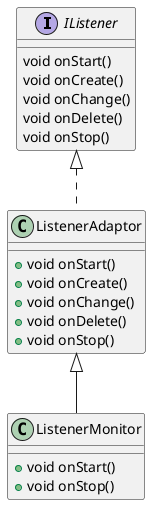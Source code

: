 @startuml

interface IListener {

    void onStart()
    void onCreate()
    void onChange()
    void onDelete()
    void onStop()
}

class ListenerAdaptor implements IListener{
    + void onStart()
    + void onCreate()
    + void onChange()
    + void onDelete()
    + void onStop()
}

class ListenerMonitor extends ListenerAdaptor{
    + void onStart()
    + void onStop()
}

@enduml
